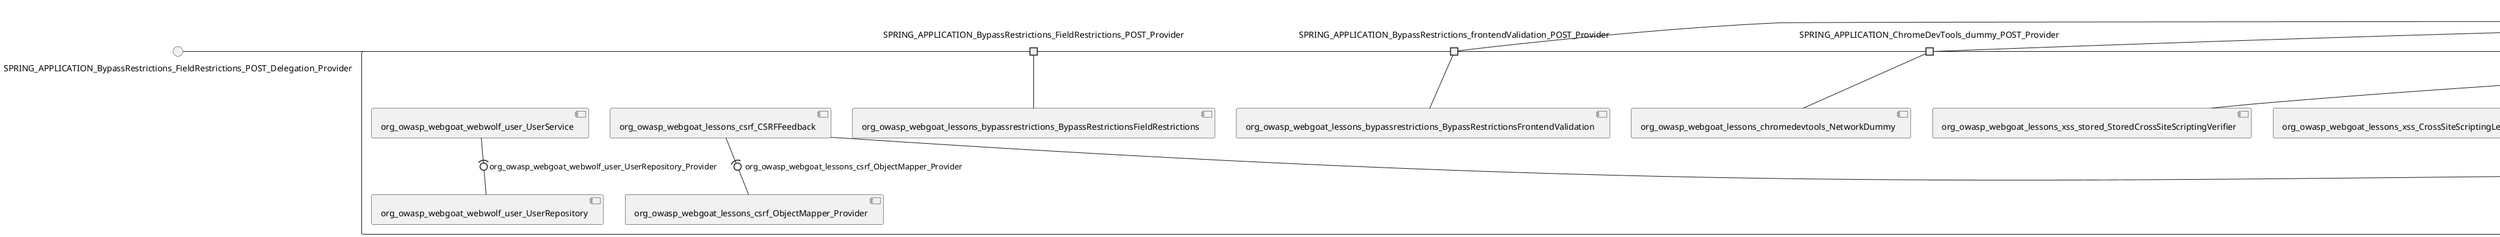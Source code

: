 @startuml
skinparam fixCircleLabelOverlapping true
skinparam componentStyle uml2
() SPRING_APPLICATION_BypassRestrictions_FieldRestrictions_POST_Delegation_Provider
() SPRING_APPLICATION_BypassRestrictions_frontendValidation_POST_Delegation_Provider
() SPRING_APPLICATION_ChromeDevTools_dummy_POST_Delegation_Provider
() SPRING_APPLICATION_CrossSiteScriptingStored_stored_xss_follow_up_POST_Delegation_Provider
() SPRING_APPLICATION_CrossSiteScripting_attack1_POST_Delegation_Provider
() SPRING_APPLICATION_CrossSiteScripting_attack3_POST_Delegation_Provider
() SPRING_APPLICATION_CrossSiteScripting_attack4_POST_Delegation_Provider
() SPRING_APPLICATION_CrossSiteScripting_attack5a_GET_Delegation_Provider
() SPRING_APPLICATION_CrossSiteScripting_attack6a_POST_Delegation_Provider
() SPRING_APPLICATION_CrossSiteScripting_dom_follow_up_POST_Delegation_Provider
() SPRING_APPLICATION_CrossSiteScripting_phone_home_xss_POST_Delegation_Provider
() SPRING_APPLICATION_CrossSiteScripting_quiz_Delegation_Provider
() SPRING_APPLICATION_Delegation_Provider
() SPRING_APPLICATION_GET_Delegation_Provider
() SPRING_APPLICATION_HtmlTampering_task_POST_Delegation_Provider
() SPRING_APPLICATION_HttpBasics_attack1_POST_Delegation_Provider
() SPRING_APPLICATION_HttpBasics_attack2_POST_Delegation_Provider
() SPRING_APPLICATION_IDOR_diff_attributes_POST_Delegation_Provider
() SPRING_APPLICATION_IDOR_login_POST_Delegation_Provider
() SPRING_APPLICATION_IDOR_profile_alt_path_POST_Delegation_Provider
() SPRING_APPLICATION_InsecureDeserialization_task_POST_Delegation_Provider
() SPRING_APPLICATION_InsecureLogin_Delegation_Provider
() SPRING_APPLICATION_JWT_decode_POST_Delegation_Provider
() SPRING_APPLICATION_JWT_jku_Delegation_Provider
() SPRING_APPLICATION_JWT_kid_Delegation_Provider
() SPRING_APPLICATION_JWT_quiz_Delegation_Provider
() SPRING_APPLICATION_JWT_refresh_Delegation_Provider
() SPRING_APPLICATION_JWT_votings_Delegation_Provider
() SPRING_APPLICATION_LogSpoofing_log_bleeding_POST_Delegation_Provider
() SPRING_APPLICATION_LogSpoofing_log_spoofing_POST_Delegation_Provider
() SPRING_APPLICATION_POST_Delegation_Provider
() SPRING_APPLICATION_PUT_Delegation_Provider
() SPRING_APPLICATION_PasswordReset_ForgotPassword_create_password_reset_link_POST_Delegation_Provider
() SPRING_APPLICATION_PasswordReset_SecurityQuestions_POST_Delegation_Provider
() SPRING_APPLICATION_PasswordReset_reset_Delegation_Provider
() SPRING_APPLICATION_PathTraversal_profile_picture_GET_Delegation_Provider
() SPRING_APPLICATION_PathTraversal_profile_picture_fix_GET_Delegation_Provider
() SPRING_APPLICATION_PathTraversal_profile_upload_POST_Delegation_Provider
() SPRING_APPLICATION_PathTraversal_profile_upload_fix_POST_Delegation_Provider
() SPRING_APPLICATION_PathTraversal_profile_upload_remove_user_input_POST_Delegation_Provider
() SPRING_APPLICATION_PathTraversal_random_POST_Delegation_Provider
() SPRING_APPLICATION_PathTraversal_random_picture_GET_Delegation_Provider
() SPRING_APPLICATION_PathTraversal_zip_slip_Delegation_Provider
() SPRING_APPLICATION_SSRF_task1_POST_Delegation_Provider
() SPRING_APPLICATION_SSRF_task2_POST_Delegation_Provider
() SPRING_APPLICATION_SecurePasswords_assignment_POST_Delegation_Provider
() SPRING_APPLICATION_SqlInjectionAdvanced_attack6a_POST_Delegation_Provider
() SPRING_APPLICATION_SqlInjectionAdvanced_attack6b_POST_Delegation_Provider
() SPRING_APPLICATION_SqlInjectionAdvanced_challenge_Login_POST_Delegation_Provider
() SPRING_APPLICATION_SqlInjectionAdvanced_challenge_PUT_Delegation_Provider
() SPRING_APPLICATION_SqlInjectionAdvanced_quiz_Delegation_Provider
() SPRING_APPLICATION_SqlInjectionMitigations_attack10a_POST_Delegation_Provider
() SPRING_APPLICATION_SqlInjectionMitigations_attack10b_POST_Delegation_Provider
() SPRING_APPLICATION_SqlInjectionMitigations_attack12a_POST_Delegation_Provider
() SPRING_APPLICATION_SqlInjectionMitigations_servers_GET_Delegation_Provider
() SPRING_APPLICATION_SqlInjection_assignment5a_POST_Delegation_Provider
() SPRING_APPLICATION_SqlInjection_assignment5b_POST_Delegation_Provider
() SPRING_APPLICATION_SqlInjection_attack10_POST_Delegation_Provider
() SPRING_APPLICATION_SqlInjection_attack2_POST_Delegation_Provider
() SPRING_APPLICATION_SqlInjection_attack3_POST_Delegation_Provider
() SPRING_APPLICATION_SqlInjection_attack4_POST_Delegation_Provider
() SPRING_APPLICATION_SqlInjection_attack5_POST_Delegation_Provider
() SPRING_APPLICATION_SqlInjection_attack8_POST_Delegation_Provider
() SPRING_APPLICATION_SqlInjection_attack9_POST_Delegation_Provider
() SPRING_APPLICATION_SqlOnlyInputValidationOnKeywords_attack_POST_Delegation_Provider
() SPRING_APPLICATION_SqlOnlyInputValidation_attack_POST_Delegation_Provider
() SPRING_APPLICATION_VulnerableComponents_attack1_POST_Delegation_Provider
() SPRING_APPLICATION_WebWolf_GET_Delegation_Provider
() SPRING_APPLICATION_WebWolf_landing_POST_Delegation_Provider
() SPRING_APPLICATION_WebWolf_mail_POST_Delegation_Provider
() SPRING_APPLICATION_challenge_1_POST_Delegation_Provider
() SPRING_APPLICATION_challenge_5_POST_Delegation_Provider
() SPRING_APPLICATION_challenge_7_POST_Delegation_Provider
() SPRING_APPLICATION_challenge_8_Delegation_Provider
() SPRING_APPLICATION_challenge_logo_Delegation_Provider
() SPRING_APPLICATION_cia_quiz_Delegation_Provider
() SPRING_APPLICATION_clientSideFiltering_attack1_POST_Delegation_Provider
() SPRING_APPLICATION_clientSideFiltering_challenge_store_coupons_GET_Delegation_Provider
() SPRING_APPLICATION_clientSideFiltering_getItForFree_POST_Delegation_Provider
() SPRING_APPLICATION_clientSideFiltering_salaries_GET_Delegation_Provider
() SPRING_APPLICATION_crypto_encoding_xor_POST_Delegation_Provider
() SPRING_APPLICATION_crypto_secure_defaults_POST_Delegation_Provider
() SPRING_APPLICATION_jwt_GET_Delegation_Provider
() SPRING_APPLICATION_landing_Delegation_Provider
() SPRING_APPLICATION_lesson_template_Delegation_Provider
() SPRING_APPLICATION_login_oauth_mvc_GET_Delegation_Provider
() SPRING_APPLICATION_mail_Delegation_Provider
() SPRING_APPLICATION_register_mvc_POST_Delegation_Provider
() SPRING_APPLICATION_registration_GET_Delegation_Provider
() SPRING_APPLICATION_requests_GET_Delegation_Provider
() SPRING_APPLICATION_scoreboard_data_GET_Delegation_Provider
() SPRING_APPLICATION_server_directory_GET_Delegation_Provider
() SPRING_APPLICATION_service_lessonoverview_mvc_Delegation_Provider
() SPRING_APPLICATION_xxe_comments_GET_Delegation_Provider
() UserDetailsService_Delegation_Provider
() java_io_Serializable_Delegation_Provider
() org_owasp_webgoat_lessons_hijacksession_cas_AuthenticationProvider_Delegation_Provider
rectangle System {
[org_owasp_webgoat_container_HammerHead] [[webgoat-webgoat.repository#__Tup6slLEe6ceKcq5nnsPg]]
[org_owasp_webgoat_container_WebWolfRedirect] [[webgoat-webgoat.repository#__Tup6slLEe6ceKcq5nnsPg]]
[org_owasp_webgoat_container_controller_StartLesson] [[webgoat-webgoat.repository#__Tup6slLEe6ceKcq5nnsPg]]
[org_owasp_webgoat_container_controller_Welcome] [[webgoat-webgoat.repository#__Tup6slLEe6ceKcq5nnsPg]]
[org_owasp_webgoat_container_i18n_PluginMessages] [[webgoat-webgoat.repository#__Tup6slLEe6ceKcq5nnsPg]]
[org_owasp_webgoat_container_service_EnvironmentService] [[webgoat-webgoat.repository#__Tup6slLEe6ceKcq5nnsPg]]
[org_owasp_webgoat_container_service_HintService] [[webgoat-webgoat.repository#__Tup6slLEe6ceKcq5nnsPg]]
[org_owasp_webgoat_container_service_LabelDebugService] [[webgoat-webgoat.repository#__Tup6slLEe6ceKcq5nnsPg]]
[org_owasp_webgoat_container_service_LabelService] [[webgoat-webgoat.repository#__Tup6slLEe6ceKcq5nnsPg]]
[org_owasp_webgoat_container_service_LessonInfoService] [[webgoat-webgoat.repository#__Tup6slLEe6ceKcq5nnsPg]]
[org_owasp_webgoat_container_service_LessonMenuService] [[webgoat-webgoat.repository#__Tup6slLEe6ceKcq5nnsPg]]
[org_owasp_webgoat_container_service_LessonProgressService] [[webgoat-webgoat.repository#__Tup6slLEe6ceKcq5nnsPg]]
[org_owasp_webgoat_container_service_LessonTitleService] [[webgoat-webgoat.repository#__Tup6slLEe6ceKcq5nnsPg]]
[org_owasp_webgoat_container_service_ReportCardService] [[webgoat-webgoat.repository#__Tup6slLEe6ceKcq5nnsPg]]
[org_owasp_webgoat_container_service_RestartLessonService] [[webgoat-webgoat.repository#__Tup6slLEe6ceKcq5nnsPg]]
[org_owasp_webgoat_container_service_SessionService] [[webgoat-webgoat.repository#__Tup6slLEe6ceKcq5nnsPg]]
[org_owasp_webgoat_container_session_UserSessionData] [[webgoat-webgoat.repository#__Tup6slLEe6ceKcq5nnsPg]]
[org_owasp_webgoat_container_session_WebSession] [[webgoat-webgoat.repository#__Tup6slLEe6ceKcq5nnsPg]]
[org_owasp_webgoat_container_users_RegistrationController] [[webgoat-webgoat.repository#__Tup6slLEe6ceKcq5nnsPg]]
[org_owasp_webgoat_container_users_Scoreboard] [[webgoat-webgoat.repository#__Tup6slLEe6ceKcq5nnsPg]]
[org_owasp_webgoat_container_users_UserRepository] [[webgoat-webgoat.repository#__Tup6slLEe6ceKcq5nnsPg]]
[org_owasp_webgoat_container_users_UserService] [[webgoat-webgoat.repository#__Tup6slLEe6ceKcq5nnsPg]]
[org_owasp_webgoat_container_users_UserTrackerRepository] [[webgoat-webgoat.repository#__Tup6slLEe6ceKcq5nnsPg]]
[org_owasp_webgoat_lessons_authbypass_VerifyAccount] [[webgoat-webgoat.repository#__Tup6slLEe6ceKcq5nnsPg]]
[org_owasp_webgoat_lessons_bypassrestrictions_BypassRestrictionsFieldRestrictions] [[webgoat-webgoat.repository#__Tup6slLEe6ceKcq5nnsPg]]
[org_owasp_webgoat_lessons_bypassrestrictions_BypassRestrictionsFrontendValidation] [[webgoat-webgoat.repository#__Tup6slLEe6ceKcq5nnsPg]]
[org_owasp_webgoat_lessons_challenges_FlagController] [[webgoat-webgoat.repository#__Tup6slLEe6ceKcq5nnsPg]]
[org_owasp_webgoat_lessons_challenges_challenge1_Assignment1] [[webgoat-webgoat.repository#__Tup6slLEe6ceKcq5nnsPg]]
[org_owasp_webgoat_lessons_challenges_challenge1_ImageServlet] [[webgoat-webgoat.repository#__Tup6slLEe6ceKcq5nnsPg]]
[org_owasp_webgoat_lessons_challenges_challenge5_Assignment5] [[webgoat-webgoat.repository#__Tup6slLEe6ceKcq5nnsPg]]
[org_owasp_webgoat_lessons_challenges_challenge7_Assignment7] [[webgoat-webgoat.repository#__Tup6slLEe6ceKcq5nnsPg]]
[org_owasp_webgoat_lessons_challenges_challenge8_Assignment8] [[webgoat-webgoat.repository#__Tup6slLEe6ceKcq5nnsPg]]
[org_owasp_webgoat_lessons_chromedevtools_NetworkDummy] [[webgoat-webgoat.repository#__Tup6slLEe6ceKcq5nnsPg]]
[org_owasp_webgoat_lessons_chromedevtools_NetworkLesson] [[webgoat-webgoat.repository#__Tup6slLEe6ceKcq5nnsPg]]
[org_owasp_webgoat_lessons_cia_CIAQuiz] [[webgoat-webgoat.repository#__Tup6slLEe6ceKcq5nnsPg]]
[org_owasp_webgoat_lessons_clientsidefiltering_ClientSideFilteringAssignment] [[webgoat-webgoat.repository#__Tup6slLEe6ceKcq5nnsPg]]
[org_owasp_webgoat_lessons_clientsidefiltering_ClientSideFilteringFreeAssignment] [[webgoat-webgoat.repository#__Tup6slLEe6ceKcq5nnsPg]]
[org_owasp_webgoat_lessons_clientsidefiltering_Salaries] [[webgoat-webgoat.repository#__Tup6slLEe6ceKcq5nnsPg]]
[org_owasp_webgoat_lessons_clientsidefiltering_ShopEndpoint] [[webgoat-webgoat.repository#__Tup6slLEe6ceKcq5nnsPg]]
[org_owasp_webgoat_lessons_cryptography_EncodingAssignment] [[webgoat-webgoat.repository#__Tup6slLEe6ceKcq5nnsPg]]
[org_owasp_webgoat_lessons_cryptography_HashingAssignment] [[webgoat-webgoat.repository#__Tup6slLEe6ceKcq5nnsPg]]
[org_owasp_webgoat_lessons_cryptography_SecureDefaultsAssignment] [[webgoat-webgoat.repository#__Tup6slLEe6ceKcq5nnsPg]]
[org_owasp_webgoat_lessons_cryptography_SigningAssignment] [[webgoat-webgoat.repository#__Tup6slLEe6ceKcq5nnsPg]]
[org_owasp_webgoat_lessons_cryptography_XOREncodingAssignment] [[webgoat-webgoat.repository#__Tup6slLEe6ceKcq5nnsPg]]
[org_owasp_webgoat_lessons_csrf_CSRFConfirmFlag1] [[webgoat-webgoat.repository#__Tup6slLEe6ceKcq5nnsPg]]
[org_owasp_webgoat_lessons_csrf_CSRFFeedback] [[webgoat-webgoat.repository#__Tup6slLEe6ceKcq5nnsPg]]
[org_owasp_webgoat_lessons_csrf_CSRFGetFlag] [[webgoat-webgoat.repository#__Tup6slLEe6ceKcq5nnsPg]]
[org_owasp_webgoat_lessons_csrf_CSRFLogin] [[webgoat-webgoat.repository#__Tup6slLEe6ceKcq5nnsPg]]
[org_owasp_webgoat_lessons_csrf_ForgedReviews] [[webgoat-webgoat.repository#__Tup6slLEe6ceKcq5nnsPg]]
[org_owasp_webgoat_lessons_csrf_ObjectMapper_Provider] [[webgoat-webgoat.repository#__Tup6slLEe6ceKcq5nnsPg]]
[org_owasp_webgoat_lessons_deserialization_InsecureDeserializationTask] [[webgoat-webgoat.repository#__Tup6slLEe6ceKcq5nnsPg]]
[org_owasp_webgoat_lessons_hijacksession_HijackSessionAssignment] [[webgoat-webgoat.repository#__Tup6slLEe6ceKcq5nnsPg]]
[org_owasp_webgoat_lessons_hijacksession_cas_HijackSessionAuthenticationProvider] [[webgoat-webgoat.repository#__Tup6slLEe6ceKcq5nnsPg]]
[org_owasp_webgoat_lessons_htmltampering_HtmlTamperingTask] [[webgoat-webgoat.repository#__Tup6slLEe6ceKcq5nnsPg]]
[org_owasp_webgoat_lessons_httpbasics_HttpBasicsLesson] [[webgoat-webgoat.repository#__Tup6slLEe6ceKcq5nnsPg]]
[org_owasp_webgoat_lessons_httpbasics_HttpBasicsQuiz] [[webgoat-webgoat.repository#__Tup6slLEe6ceKcq5nnsPg]]
[org_owasp_webgoat_lessons_httpproxies_HttpBasicsInterceptRequest] [[webgoat-webgoat.repository#__Tup6slLEe6ceKcq5nnsPg]]
[org_owasp_webgoat_lessons_idor_IDORDiffAttributes] [[webgoat-webgoat.repository#__Tup6slLEe6ceKcq5nnsPg]]
[org_owasp_webgoat_lessons_idor_IDOREditOtherProfile] [[webgoat-webgoat.repository#__Tup6slLEe6ceKcq5nnsPg]]
[org_owasp_webgoat_lessons_idor_IDORLogin] [[webgoat-webgoat.repository#__Tup6slLEe6ceKcq5nnsPg]]
[org_owasp_webgoat_lessons_idor_IDORViewOtherProfile] [[webgoat-webgoat.repository#__Tup6slLEe6ceKcq5nnsPg]]
[org_owasp_webgoat_lessons_idor_IDORViewOwnProfile] [[webgoat-webgoat.repository#__Tup6slLEe6ceKcq5nnsPg]]
[org_owasp_webgoat_lessons_idor_IDORViewOwnProfileAltUrl] [[webgoat-webgoat.repository#__Tup6slLEe6ceKcq5nnsPg]]
[org_owasp_webgoat_lessons_insecurelogin_InsecureLoginTask] [[webgoat-webgoat.repository#__Tup6slLEe6ceKcq5nnsPg]]
[org_owasp_webgoat_lessons_jwt_JWTDecodeEndpoint] [[webgoat-webgoat.repository#__Tup6slLEe6ceKcq5nnsPg]]
[org_owasp_webgoat_lessons_jwt_JWTQuiz] [[webgoat-webgoat.repository#__Tup6slLEe6ceKcq5nnsPg]]
[org_owasp_webgoat_lessons_jwt_JWTRefreshEndpoint] [[webgoat-webgoat.repository#__Tup6slLEe6ceKcq5nnsPg]]
[org_owasp_webgoat_lessons_jwt_JWTSecretKeyEndpoint] [[webgoat-webgoat.repository#__Tup6slLEe6ceKcq5nnsPg]]
[org_owasp_webgoat_lessons_jwt_JWTVotesEndpoint] [[webgoat-webgoat.repository#__Tup6slLEe6ceKcq5nnsPg]]
[org_owasp_webgoat_lessons_jwt_claimmisuse_JWTHeaderJKUEndpoint] [[webgoat-webgoat.repository#__Tup6slLEe6ceKcq5nnsPg]]
[org_owasp_webgoat_lessons_jwt_claimmisuse_JWTHeaderKIDEndpoint] [[webgoat-webgoat.repository#__Tup6slLEe6ceKcq5nnsPg]]
[org_owasp_webgoat_lessons_lessontemplate_SampleAttack] [[webgoat-webgoat.repository#__Tup6slLEe6ceKcq5nnsPg]]
[org_owasp_webgoat_lessons_logging_LogBleedingTask] [[webgoat-webgoat.repository#__Tup6slLEe6ceKcq5nnsPg]]
[org_owasp_webgoat_lessons_logging_LogSpoofingTask] [[webgoat-webgoat.repository#__Tup6slLEe6ceKcq5nnsPg]]
[org_owasp_webgoat_lessons_missingac_MissingFunctionACHiddenMenus] [[webgoat-webgoat.repository#__Tup6slLEe6ceKcq5nnsPg]]
[org_owasp_webgoat_lessons_missingac_MissingFunctionACUsers] [[webgoat-webgoat.repository#__Tup6slLEe6ceKcq5nnsPg]]
[org_owasp_webgoat_lessons_missingac_MissingFunctionACYourHash] [[webgoat-webgoat.repository#__Tup6slLEe6ceKcq5nnsPg]]
[org_owasp_webgoat_lessons_missingac_MissingFunctionACYourHashAdmin] [[webgoat-webgoat.repository#__Tup6slLEe6ceKcq5nnsPg]]
[org_owasp_webgoat_lessons_passwordreset_QuestionsAssignment] [[webgoat-webgoat.repository#__Tup6slLEe6ceKcq5nnsPg]]
[org_owasp_webgoat_lessons_passwordreset_ResetLinkAssignment] [[webgoat-webgoat.repository#__Tup6slLEe6ceKcq5nnsPg]]
[org_owasp_webgoat_lessons_passwordreset_ResetLinkAssignmentForgotPassword] [[webgoat-webgoat.repository#__Tup6slLEe6ceKcq5nnsPg]]
[org_owasp_webgoat_lessons_passwordreset_SecurityQuestionAssignment] [[webgoat-webgoat.repository#__Tup6slLEe6ceKcq5nnsPg]]
[org_owasp_webgoat_lessons_passwordreset_SimpleMailAssignment] [[webgoat-webgoat.repository#__Tup6slLEe6ceKcq5nnsPg]]
[org_owasp_webgoat_lessons_passwordreset_TriedQuestions] [[webgoat-webgoat.repository#__Tup6slLEe6ceKcq5nnsPg]]
[org_owasp_webgoat_lessons_pathtraversal_ProfileUpload] [[webgoat-webgoat.repository#__Tup6slLEe6ceKcq5nnsPg]]
[org_owasp_webgoat_lessons_pathtraversal_ProfileUploadFix] [[webgoat-webgoat.repository#__Tup6slLEe6ceKcq5nnsPg]]
[org_owasp_webgoat_lessons_pathtraversal_ProfileUploadRemoveUserInput] [[webgoat-webgoat.repository#__Tup6slLEe6ceKcq5nnsPg]]
[org_owasp_webgoat_lessons_pathtraversal_ProfileUploadRetrieval] [[webgoat-webgoat.repository#__Tup6slLEe6ceKcq5nnsPg]]
[org_owasp_webgoat_lessons_pathtraversal_ProfileZipSlip] [[webgoat-webgoat.repository#__Tup6slLEe6ceKcq5nnsPg]]
[org_owasp_webgoat_lessons_securepasswords_SecurePasswordsAssignment] [[webgoat-webgoat.repository#__Tup6slLEe6ceKcq5nnsPg]]
[org_owasp_webgoat_lessons_spoofcookie_SpoofCookieAssignment] [[webgoat-webgoat.repository#__Tup6slLEe6ceKcq5nnsPg]]
[org_owasp_webgoat_lessons_sqlinjection_advanced_SqlInjectionChallenge] [[webgoat-webgoat.repository#__Tup6slLEe6ceKcq5nnsPg]]
[org_owasp_webgoat_lessons_sqlinjection_advanced_SqlInjectionChallengeLogin] [[webgoat-webgoat.repository#__Tup6slLEe6ceKcq5nnsPg]]
[org_owasp_webgoat_lessons_sqlinjection_advanced_SqlInjectionLesson6a] [[webgoat-webgoat.repository#__Tup6slLEe6ceKcq5nnsPg]]
[org_owasp_webgoat_lessons_sqlinjection_advanced_SqlInjectionLesson6b] [[webgoat-webgoat.repository#__Tup6slLEe6ceKcq5nnsPg]]
[org_owasp_webgoat_lessons_sqlinjection_advanced_SqlInjectionQuiz] [[webgoat-webgoat.repository#__Tup6slLEe6ceKcq5nnsPg]]
[org_owasp_webgoat_lessons_sqlinjection_introduction_SqlInjectionLesson10] [[webgoat-webgoat.repository#__Tup6slLEe6ceKcq5nnsPg]]
[org_owasp_webgoat_lessons_sqlinjection_introduction_SqlInjectionLesson2] [[webgoat-webgoat.repository#__Tup6slLEe6ceKcq5nnsPg]]
[org_owasp_webgoat_lessons_sqlinjection_introduction_SqlInjectionLesson3] [[webgoat-webgoat.repository#__Tup6slLEe6ceKcq5nnsPg]]
[org_owasp_webgoat_lessons_sqlinjection_introduction_SqlInjectionLesson4] [[webgoat-webgoat.repository#__Tup6slLEe6ceKcq5nnsPg]]
[org_owasp_webgoat_lessons_sqlinjection_introduction_SqlInjectionLesson5] [[webgoat-webgoat.repository#__Tup6slLEe6ceKcq5nnsPg]]
[org_owasp_webgoat_lessons_sqlinjection_introduction_SqlInjectionLesson5a] [[webgoat-webgoat.repository#__Tup6slLEe6ceKcq5nnsPg]]
[org_owasp_webgoat_lessons_sqlinjection_introduction_SqlInjectionLesson5b] [[webgoat-webgoat.repository#__Tup6slLEe6ceKcq5nnsPg]]
[org_owasp_webgoat_lessons_sqlinjection_introduction_SqlInjectionLesson8] [[webgoat-webgoat.repository#__Tup6slLEe6ceKcq5nnsPg]]
[org_owasp_webgoat_lessons_sqlinjection_introduction_SqlInjectionLesson9] [[webgoat-webgoat.repository#__Tup6slLEe6ceKcq5nnsPg]]
[org_owasp_webgoat_lessons_sqlinjection_mitigation_Servers] [[webgoat-webgoat.repository#__Tup6slLEe6ceKcq5nnsPg]]
[org_owasp_webgoat_lessons_sqlinjection_mitigation_SqlInjectionLesson10a] [[webgoat-webgoat.repository#__Tup6slLEe6ceKcq5nnsPg]]
[org_owasp_webgoat_lessons_sqlinjection_mitigation_SqlInjectionLesson10b] [[webgoat-webgoat.repository#__Tup6slLEe6ceKcq5nnsPg]]
[org_owasp_webgoat_lessons_sqlinjection_mitigation_SqlInjectionLesson13] [[webgoat-webgoat.repository#__Tup6slLEe6ceKcq5nnsPg]]
[org_owasp_webgoat_lessons_sqlinjection_mitigation_SqlOnlyInputValidation] [[webgoat-webgoat.repository#__Tup6slLEe6ceKcq5nnsPg]]
[org_owasp_webgoat_lessons_sqlinjection_mitigation_SqlOnlyInputValidationOnKeywords] [[webgoat-webgoat.repository#__Tup6slLEe6ceKcq5nnsPg]]
[org_owasp_webgoat_lessons_ssrf_SSRFTask1] [[webgoat-webgoat.repository#__Tup6slLEe6ceKcq5nnsPg]]
[org_owasp_webgoat_lessons_ssrf_SSRFTask2] [[webgoat-webgoat.repository#__Tup6slLEe6ceKcq5nnsPg]]
[org_owasp_webgoat_lessons_vulnerablecomponents_VulnerableComponentsLesson] [[webgoat-webgoat.repository#__Tup6slLEe6ceKcq5nnsPg]]
[org_owasp_webgoat_lessons_webwolfintroduction_LandingAssignment] [[webgoat-webgoat.repository#__Tup6slLEe6ceKcq5nnsPg]]
[org_owasp_webgoat_lessons_webwolfintroduction_MailAssignment] [[webgoat-webgoat.repository#__Tup6slLEe6ceKcq5nnsPg]]
[org_owasp_webgoat_lessons_xss_CrossSiteScriptingLesson1] [[webgoat-webgoat.repository#__Tup6slLEe6ceKcq5nnsPg]]
[org_owasp_webgoat_lessons_xss_CrossSiteScriptingLesson3] [[webgoat-webgoat.repository#__Tup6slLEe6ceKcq5nnsPg]]
[org_owasp_webgoat_lessons_xss_CrossSiteScriptingLesson4] [[webgoat-webgoat.repository#__Tup6slLEe6ceKcq5nnsPg]]
[org_owasp_webgoat_lessons_xss_CrossSiteScriptingLesson5a] [[webgoat-webgoat.repository#__Tup6slLEe6ceKcq5nnsPg]]
[org_owasp_webgoat_lessons_xss_CrossSiteScriptingLesson6a] [[webgoat-webgoat.repository#__Tup6slLEe6ceKcq5nnsPg]]
[org_owasp_webgoat_lessons_xss_CrossSiteScriptingQuiz] [[webgoat-webgoat.repository#__Tup6slLEe6ceKcq5nnsPg]]
[org_owasp_webgoat_lessons_xss_DOMCrossSiteScripting] [[webgoat-webgoat.repository#__Tup6slLEe6ceKcq5nnsPg]]
[org_owasp_webgoat_lessons_xss_DOMCrossSiteScriptingVerifier] [[webgoat-webgoat.repository#__Tup6slLEe6ceKcq5nnsPg]]
[org_owasp_webgoat_lessons_xss_stored_StoredCrossSiteScriptingVerifier] [[webgoat-webgoat.repository#__Tup6slLEe6ceKcq5nnsPg]]
[org_owasp_webgoat_lessons_xss_stored_StoredXssComments] [[webgoat-webgoat.repository#__Tup6slLEe6ceKcq5nnsPg]]
[org_owasp_webgoat_lessons_xxe_BlindSendFileAssignment] [[webgoat-webgoat.repository#__Tup6slLEe6ceKcq5nnsPg]]
[org_owasp_webgoat_lessons_xxe_CommentsCache] [[webgoat-webgoat.repository#__Tup6slLEe6ceKcq5nnsPg]]
[org_owasp_webgoat_lessons_xxe_CommentsEndpoint] [[webgoat-webgoat.repository#__Tup6slLEe6ceKcq5nnsPg]]
[org_owasp_webgoat_lessons_xxe_ContentTypeAssignment] [[webgoat-webgoat.repository#__Tup6slLEe6ceKcq5nnsPg]]
[org_owasp_webgoat_lessons_xxe_SimpleXXE] [[webgoat-webgoat.repository#__Tup6slLEe6ceKcq5nnsPg]]
[org_owasp_webgoat_webwolf_FileServer] [[webgoat-webgoat.repository#__Tup6slLEe6ceKcq5nnsPg]]
[org_owasp_webgoat_webwolf_jwt_JWTController] [[webgoat-webgoat.repository#__Tup6slLEe6ceKcq5nnsPg]]
[org_owasp_webgoat_webwolf_mailbox_MailboxController] [[webgoat-webgoat.repository#__Tup6slLEe6ceKcq5nnsPg]]
[org_owasp_webgoat_webwolf_mailbox_MailboxRepository] [[webgoat-webgoat.repository#__Tup6slLEe6ceKcq5nnsPg]]
[org_owasp_webgoat_webwolf_requests_LandingPage] [[webgoat-webgoat.repository#__Tup6slLEe6ceKcq5nnsPg]]
[org_owasp_webgoat_webwolf_requests_Requests] [[webgoat-webgoat.repository#__Tup6slLEe6ceKcq5nnsPg]]
[org_owasp_webgoat_webwolf_user_UserRepository] [[webgoat-webgoat.repository#__Tup6slLEe6ceKcq5nnsPg]]
[org_owasp_webgoat_webwolf_user_UserService] [[webgoat-webgoat.repository#__Tup6slLEe6ceKcq5nnsPg]]
port SPRING_APPLICATION_BypassRestrictions_FieldRestrictions_POST_Provider
SPRING_APPLICATION_BypassRestrictions_FieldRestrictions_POST_Delegation_Provider - SPRING_APPLICATION_BypassRestrictions_FieldRestrictions_POST_Provider
SPRING_APPLICATION_BypassRestrictions_FieldRestrictions_POST_Provider - [org_owasp_webgoat_lessons_bypassrestrictions_BypassRestrictionsFieldRestrictions]
port SPRING_APPLICATION_BypassRestrictions_frontendValidation_POST_Provider
SPRING_APPLICATION_BypassRestrictions_frontendValidation_POST_Delegation_Provider - SPRING_APPLICATION_BypassRestrictions_frontendValidation_POST_Provider
SPRING_APPLICATION_BypassRestrictions_frontendValidation_POST_Provider - [org_owasp_webgoat_lessons_bypassrestrictions_BypassRestrictionsFrontendValidation]
port SPRING_APPLICATION_ChromeDevTools_dummy_POST_Provider
SPRING_APPLICATION_ChromeDevTools_dummy_POST_Delegation_Provider - SPRING_APPLICATION_ChromeDevTools_dummy_POST_Provider
SPRING_APPLICATION_ChromeDevTools_dummy_POST_Provider - [org_owasp_webgoat_lessons_chromedevtools_NetworkDummy]
port SPRING_APPLICATION_CrossSiteScriptingStored_stored_xss_follow_up_POST_Provider
SPRING_APPLICATION_CrossSiteScriptingStored_stored_xss_follow_up_POST_Delegation_Provider - SPRING_APPLICATION_CrossSiteScriptingStored_stored_xss_follow_up_POST_Provider
SPRING_APPLICATION_CrossSiteScriptingStored_stored_xss_follow_up_POST_Provider - [org_owasp_webgoat_lessons_xss_stored_StoredCrossSiteScriptingVerifier]
port SPRING_APPLICATION_CrossSiteScripting_attack1_POST_Provider
SPRING_APPLICATION_CrossSiteScripting_attack1_POST_Delegation_Provider - SPRING_APPLICATION_CrossSiteScripting_attack1_POST_Provider
SPRING_APPLICATION_CrossSiteScripting_attack1_POST_Provider - [org_owasp_webgoat_lessons_xss_CrossSiteScriptingLesson1]
port SPRING_APPLICATION_CrossSiteScripting_attack3_POST_Provider
SPRING_APPLICATION_CrossSiteScripting_attack3_POST_Delegation_Provider - SPRING_APPLICATION_CrossSiteScripting_attack3_POST_Provider
SPRING_APPLICATION_CrossSiteScripting_attack3_POST_Provider - [org_owasp_webgoat_lessons_xss_CrossSiteScriptingLesson3]
port SPRING_APPLICATION_CrossSiteScripting_attack4_POST_Provider
SPRING_APPLICATION_CrossSiteScripting_attack4_POST_Delegation_Provider - SPRING_APPLICATION_CrossSiteScripting_attack4_POST_Provider
SPRING_APPLICATION_CrossSiteScripting_attack4_POST_Provider - [org_owasp_webgoat_lessons_xss_CrossSiteScriptingLesson4]
port SPRING_APPLICATION_CrossSiteScripting_attack5a_GET_Provider
SPRING_APPLICATION_CrossSiteScripting_attack5a_GET_Delegation_Provider - SPRING_APPLICATION_CrossSiteScripting_attack5a_GET_Provider
SPRING_APPLICATION_CrossSiteScripting_attack5a_GET_Provider - [org_owasp_webgoat_lessons_xss_CrossSiteScriptingLesson5a]
port SPRING_APPLICATION_CrossSiteScripting_attack6a_POST_Provider
SPRING_APPLICATION_CrossSiteScripting_attack6a_POST_Delegation_Provider - SPRING_APPLICATION_CrossSiteScripting_attack6a_POST_Provider
SPRING_APPLICATION_CrossSiteScripting_attack6a_POST_Provider - [org_owasp_webgoat_lessons_xss_CrossSiteScriptingLesson6a]
port SPRING_APPLICATION_CrossSiteScripting_dom_follow_up_POST_Provider
SPRING_APPLICATION_CrossSiteScripting_dom_follow_up_POST_Delegation_Provider - SPRING_APPLICATION_CrossSiteScripting_dom_follow_up_POST_Provider
SPRING_APPLICATION_CrossSiteScripting_dom_follow_up_POST_Provider - [org_owasp_webgoat_lessons_xss_DOMCrossSiteScriptingVerifier]
port SPRING_APPLICATION_CrossSiteScripting_phone_home_xss_POST_Provider
SPRING_APPLICATION_CrossSiteScripting_phone_home_xss_POST_Delegation_Provider - SPRING_APPLICATION_CrossSiteScripting_phone_home_xss_POST_Provider
SPRING_APPLICATION_CrossSiteScripting_phone_home_xss_POST_Provider - [org_owasp_webgoat_lessons_xss_DOMCrossSiteScripting]
port SPRING_APPLICATION_CrossSiteScripting_quiz_Provider
SPRING_APPLICATION_CrossSiteScripting_quiz_Delegation_Provider - SPRING_APPLICATION_CrossSiteScripting_quiz_Provider
SPRING_APPLICATION_CrossSiteScripting_quiz_Provider - [org_owasp_webgoat_lessons_xss_CrossSiteScriptingQuiz]
port SPRING_APPLICATION_Provider
SPRING_APPLICATION_Delegation_Provider - SPRING_APPLICATION_Provider
SPRING_APPLICATION_Provider - [org_owasp_webgoat_container_service_LessonTitleService]
port SPRING_APPLICATION_Provider
SPRING_APPLICATION_Delegation_Provider - SPRING_APPLICATION_Provider
SPRING_APPLICATION_Provider - [org_owasp_webgoat_container_service_RestartLessonService]
port SPRING_APPLICATION_Provider
SPRING_APPLICATION_Delegation_Provider - SPRING_APPLICATION_Provider
SPRING_APPLICATION_Provider - [org_owasp_webgoat_container_service_LessonTitleService]
port SPRING_APPLICATION_Provider
SPRING_APPLICATION_Delegation_Provider - SPRING_APPLICATION_Provider
SPRING_APPLICATION_Provider - [org_owasp_webgoat_lessons_httpproxies_HttpBasicsInterceptRequest]
port SPRING_APPLICATION_Provider
SPRING_APPLICATION_Delegation_Provider - SPRING_APPLICATION_Provider
SPRING_APPLICATION_Provider - [org_owasp_webgoat_lessons_cryptography_SigningAssignment]
port SPRING_APPLICATION_Provider
SPRING_APPLICATION_Delegation_Provider - SPRING_APPLICATION_Provider
SPRING_APPLICATION_Provider - [org_owasp_webgoat_lessons_cryptography_HashingAssignment]
port SPRING_APPLICATION_Provider
SPRING_APPLICATION_Delegation_Provider - SPRING_APPLICATION_Provider
SPRING_APPLICATION_Provider - [org_owasp_webgoat_container_service_RestartLessonService]
port SPRING_APPLICATION_Provider
SPRING_APPLICATION_Delegation_Provider - SPRING_APPLICATION_Provider
SPRING_APPLICATION_Provider - [org_owasp_webgoat_container_service_LabelDebugService]
port SPRING_APPLICATION_Provider
SPRING_APPLICATION_Delegation_Provider - SPRING_APPLICATION_Provider
SPRING_APPLICATION_Provider - [org_owasp_webgoat_container_controller_StartLesson]
port SPRING_APPLICATION_Provider
SPRING_APPLICATION_Delegation_Provider - SPRING_APPLICATION_Provider
SPRING_APPLICATION_Provider - [org_owasp_webgoat_container_service_LessonInfoService]
port SPRING_APPLICATION_Provider
SPRING_APPLICATION_Delegation_Provider - SPRING_APPLICATION_Provider
SPRING_APPLICATION_Provider - [org_owasp_webgoat_lessons_jwt_JWTSecretKeyEndpoint]
port SPRING_APPLICATION_Provider
SPRING_APPLICATION_Delegation_Provider - SPRING_APPLICATION_Provider
SPRING_APPLICATION_Provider - [org_owasp_webgoat_webwolf_FileServer]
port SPRING_APPLICATION_Provider
SPRING_APPLICATION_Delegation_Provider - SPRING_APPLICATION_Provider
SPRING_APPLICATION_Provider - [org_owasp_webgoat_container_service_SessionService]
port SPRING_APPLICATION_Provider
SPRING_APPLICATION_Delegation_Provider - SPRING_APPLICATION_Provider
SPRING_APPLICATION_Provider - [org_owasp_webgoat_container_service_SessionService]
port SPRING_APPLICATION_Provider
SPRING_APPLICATION_Delegation_Provider - SPRING_APPLICATION_Provider
SPRING_APPLICATION_Provider - [org_owasp_webgoat_lessons_cryptography_SigningAssignment]
port SPRING_APPLICATION_Provider
SPRING_APPLICATION_Delegation_Provider - SPRING_APPLICATION_Provider
SPRING_APPLICATION_Provider - [org_owasp_webgoat_webwolf_FileServer]
port SPRING_APPLICATION_Provider
SPRING_APPLICATION_Delegation_Provider - SPRING_APPLICATION_Provider
SPRING_APPLICATION_Provider - [org_owasp_webgoat_lessons_httpproxies_HttpBasicsInterceptRequest]
port SPRING_APPLICATION_Provider
SPRING_APPLICATION_Delegation_Provider - SPRING_APPLICATION_Provider
SPRING_APPLICATION_Provider - [org_owasp_webgoat_container_service_LabelDebugService]
port SPRING_APPLICATION_Provider
SPRING_APPLICATION_Delegation_Provider - SPRING_APPLICATION_Provider
SPRING_APPLICATION_Provider - [org_owasp_webgoat_container_HammerHead]
port SPRING_APPLICATION_Provider
SPRING_APPLICATION_Delegation_Provider - SPRING_APPLICATION_Provider
SPRING_APPLICATION_Provider - [org_owasp_webgoat_lessons_jwt_JWTSecretKeyEndpoint]
port SPRING_APPLICATION_Provider
SPRING_APPLICATION_Delegation_Provider - SPRING_APPLICATION_Provider
SPRING_APPLICATION_Provider - [org_owasp_webgoat_container_HammerHead]
port SPRING_APPLICATION_Provider
SPRING_APPLICATION_Delegation_Provider - SPRING_APPLICATION_Provider
SPRING_APPLICATION_Provider - [org_owasp_webgoat_lessons_cryptography_HashingAssignment]
port SPRING_APPLICATION_Provider
SPRING_APPLICATION_Delegation_Provider - SPRING_APPLICATION_Provider
SPRING_APPLICATION_Provider - [org_owasp_webgoat_container_controller_StartLesson]
port SPRING_APPLICATION_Provider
SPRING_APPLICATION_Delegation_Provider - SPRING_APPLICATION_Provider
SPRING_APPLICATION_Provider - [org_owasp_webgoat_container_service_RestartLessonService]
port SPRING_APPLICATION_GET_Provider
SPRING_APPLICATION_GET_Delegation_Provider - SPRING_APPLICATION_GET_Provider
SPRING_APPLICATION_GET_Provider - [org_owasp_webgoat_lessons_missingac_MissingFunctionACUsers]
port SPRING_APPLICATION_GET_Provider
SPRING_APPLICATION_GET_Delegation_Provider - SPRING_APPLICATION_GET_Provider
SPRING_APPLICATION_GET_Provider - [org_owasp_webgoat_lessons_xss_stored_StoredXssComments]
port SPRING_APPLICATION_GET_Provider
SPRING_APPLICATION_GET_Delegation_Provider - SPRING_APPLICATION_GET_Provider
SPRING_APPLICATION_GET_Provider - [org_owasp_webgoat_lessons_missingac_MissingFunctionACUsers]
port SPRING_APPLICATION_GET_Provider
SPRING_APPLICATION_GET_Delegation_Provider - SPRING_APPLICATION_GET_Provider
SPRING_APPLICATION_GET_Provider - [org_owasp_webgoat_container_service_ReportCardService]
port SPRING_APPLICATION_GET_Provider
SPRING_APPLICATION_GET_Delegation_Provider - SPRING_APPLICATION_GET_Provider
SPRING_APPLICATION_GET_Provider - [org_owasp_webgoat_lessons_xss_stored_StoredXssComments]
port SPRING_APPLICATION_GET_Provider
SPRING_APPLICATION_GET_Delegation_Provider - SPRING_APPLICATION_GET_Provider
SPRING_APPLICATION_GET_Provider - [org_owasp_webgoat_container_service_ReportCardService]
port SPRING_APPLICATION_GET_Provider
SPRING_APPLICATION_GET_Delegation_Provider - SPRING_APPLICATION_GET_Provider
SPRING_APPLICATION_GET_Provider - [org_owasp_webgoat_lessons_spoofcookie_SpoofCookieAssignment]
port SPRING_APPLICATION_GET_Provider
SPRING_APPLICATION_GET_Delegation_Provider - SPRING_APPLICATION_GET_Provider
SPRING_APPLICATION_GET_Provider - [org_owasp_webgoat_lessons_spoofcookie_SpoofCookieAssignment]
port SPRING_APPLICATION_GET_Provider
SPRING_APPLICATION_GET_Delegation_Provider - SPRING_APPLICATION_GET_Provider
SPRING_APPLICATION_GET_Provider - [org_owasp_webgoat_lessons_xss_stored_StoredXssComments]
port SPRING_APPLICATION_GET_Provider
SPRING_APPLICATION_GET_Delegation_Provider - SPRING_APPLICATION_GET_Provider
SPRING_APPLICATION_GET_Provider - [org_owasp_webgoat_container_service_LabelService]
port SPRING_APPLICATION_GET_Provider
SPRING_APPLICATION_GET_Delegation_Provider - SPRING_APPLICATION_GET_Provider
SPRING_APPLICATION_GET_Provider - [org_owasp_webgoat_lessons_cryptography_EncodingAssignment]
port SPRING_APPLICATION_GET_Provider
SPRING_APPLICATION_GET_Delegation_Provider - SPRING_APPLICATION_GET_Provider
SPRING_APPLICATION_GET_Provider - [org_owasp_webgoat_container_service_HintService]
port SPRING_APPLICATION_GET_Provider
SPRING_APPLICATION_GET_Delegation_Provider - SPRING_APPLICATION_GET_Provider
SPRING_APPLICATION_GET_Provider - [org_owasp_webgoat_lessons_cryptography_EncodingAssignment]
port SPRING_APPLICATION_GET_Provider
SPRING_APPLICATION_GET_Delegation_Provider - SPRING_APPLICATION_GET_Provider
SPRING_APPLICATION_GET_Provider - [org_owasp_webgoat_lessons_xss_stored_StoredXssComments]
port SPRING_APPLICATION_GET_Provider
SPRING_APPLICATION_GET_Delegation_Provider - SPRING_APPLICATION_GET_Provider
SPRING_APPLICATION_GET_Provider - [org_owasp_webgoat_container_controller_Welcome]
port SPRING_APPLICATION_GET_Provider
SPRING_APPLICATION_GET_Delegation_Provider - SPRING_APPLICATION_GET_Provider
SPRING_APPLICATION_GET_Provider - [org_owasp_webgoat_container_service_HintService]
port SPRING_APPLICATION_GET_Provider
SPRING_APPLICATION_GET_Delegation_Provider - SPRING_APPLICATION_GET_Provider
SPRING_APPLICATION_GET_Provider - [org_owasp_webgoat_container_service_LabelService]
port SPRING_APPLICATION_GET_Provider
SPRING_APPLICATION_GET_Delegation_Provider - SPRING_APPLICATION_GET_Provider
SPRING_APPLICATION_GET_Provider - [org_owasp_webgoat_lessons_xss_stored_StoredXssComments]
port SPRING_APPLICATION_HtmlTampering_task_POST_Provider
SPRING_APPLICATION_HtmlTampering_task_POST_Delegation_Provider - SPRING_APPLICATION_HtmlTampering_task_POST_Provider
SPRING_APPLICATION_HtmlTampering_task_POST_Provider - [org_owasp_webgoat_lessons_htmltampering_HtmlTamperingTask]
port SPRING_APPLICATION_HttpBasics_attack1_POST_Provider
SPRING_APPLICATION_HttpBasics_attack1_POST_Delegation_Provider - SPRING_APPLICATION_HttpBasics_attack1_POST_Provider
SPRING_APPLICATION_HttpBasics_attack1_POST_Provider - [org_owasp_webgoat_lessons_httpbasics_HttpBasicsLesson]
port SPRING_APPLICATION_HttpBasics_attack2_POST_Provider
SPRING_APPLICATION_HttpBasics_attack2_POST_Delegation_Provider - SPRING_APPLICATION_HttpBasics_attack2_POST_Provider
SPRING_APPLICATION_HttpBasics_attack2_POST_Provider - [org_owasp_webgoat_lessons_httpbasics_HttpBasicsQuiz]
port SPRING_APPLICATION_IDOR_diff_attributes_POST_Provider
SPRING_APPLICATION_IDOR_diff_attributes_POST_Delegation_Provider - SPRING_APPLICATION_IDOR_diff_attributes_POST_Provider
SPRING_APPLICATION_IDOR_diff_attributes_POST_Provider - [org_owasp_webgoat_lessons_idor_IDORDiffAttributes]
port SPRING_APPLICATION_IDOR_login_POST_Provider
SPRING_APPLICATION_IDOR_login_POST_Delegation_Provider - SPRING_APPLICATION_IDOR_login_POST_Provider
SPRING_APPLICATION_IDOR_login_POST_Provider - [org_owasp_webgoat_lessons_idor_IDORLogin]
port SPRING_APPLICATION_IDOR_profile_alt_path_POST_Provider
SPRING_APPLICATION_IDOR_profile_alt_path_POST_Delegation_Provider - SPRING_APPLICATION_IDOR_profile_alt_path_POST_Provider
SPRING_APPLICATION_IDOR_profile_alt_path_POST_Provider - [org_owasp_webgoat_lessons_idor_IDORViewOwnProfileAltUrl]
port SPRING_APPLICATION_InsecureDeserialization_task_POST_Provider
SPRING_APPLICATION_InsecureDeserialization_task_POST_Delegation_Provider - SPRING_APPLICATION_InsecureDeserialization_task_POST_Provider
SPRING_APPLICATION_InsecureDeserialization_task_POST_Provider - [org_owasp_webgoat_lessons_deserialization_InsecureDeserializationTask]
port SPRING_APPLICATION_InsecureLogin_Provider
SPRING_APPLICATION_InsecureLogin_Delegation_Provider - SPRING_APPLICATION_InsecureLogin_Provider
SPRING_APPLICATION_InsecureLogin_Provider - [org_owasp_webgoat_lessons_insecurelogin_InsecureLoginTask]
port SPRING_APPLICATION_JWT_decode_POST_Provider
SPRING_APPLICATION_JWT_decode_POST_Delegation_Provider - SPRING_APPLICATION_JWT_decode_POST_Provider
SPRING_APPLICATION_JWT_decode_POST_Provider - [org_owasp_webgoat_lessons_jwt_JWTDecodeEndpoint]
port SPRING_APPLICATION_JWT_jku_Provider
SPRING_APPLICATION_JWT_jku_Delegation_Provider - SPRING_APPLICATION_JWT_jku_Provider
SPRING_APPLICATION_JWT_jku_Provider - [org_owasp_webgoat_lessons_jwt_claimmisuse_JWTHeaderJKUEndpoint]
port SPRING_APPLICATION_JWT_kid_Provider
SPRING_APPLICATION_JWT_kid_Delegation_Provider - SPRING_APPLICATION_JWT_kid_Provider
SPRING_APPLICATION_JWT_kid_Provider - [org_owasp_webgoat_lessons_jwt_claimmisuse_JWTHeaderKIDEndpoint]
port SPRING_APPLICATION_JWT_quiz_Provider
SPRING_APPLICATION_JWT_quiz_Delegation_Provider - SPRING_APPLICATION_JWT_quiz_Provider
SPRING_APPLICATION_JWT_quiz_Provider - [org_owasp_webgoat_lessons_jwt_JWTQuiz]
port SPRING_APPLICATION_JWT_refresh_Provider
SPRING_APPLICATION_JWT_refresh_Delegation_Provider - SPRING_APPLICATION_JWT_refresh_Provider
SPRING_APPLICATION_JWT_refresh_Provider - [org_owasp_webgoat_lessons_jwt_JWTRefreshEndpoint]
port SPRING_APPLICATION_JWT_votings_Provider
SPRING_APPLICATION_JWT_votings_Delegation_Provider - SPRING_APPLICATION_JWT_votings_Provider
SPRING_APPLICATION_JWT_votings_Provider - [org_owasp_webgoat_lessons_jwt_JWTVotesEndpoint]
port SPRING_APPLICATION_LogSpoofing_log_bleeding_POST_Provider
SPRING_APPLICATION_LogSpoofing_log_bleeding_POST_Delegation_Provider - SPRING_APPLICATION_LogSpoofing_log_bleeding_POST_Provider
SPRING_APPLICATION_LogSpoofing_log_bleeding_POST_Provider - [org_owasp_webgoat_lessons_logging_LogBleedingTask]
port SPRING_APPLICATION_LogSpoofing_log_spoofing_POST_Provider
SPRING_APPLICATION_LogSpoofing_log_spoofing_POST_Delegation_Provider - SPRING_APPLICATION_LogSpoofing_log_spoofing_POST_Provider
SPRING_APPLICATION_LogSpoofing_log_spoofing_POST_Provider - [org_owasp_webgoat_lessons_logging_LogSpoofingTask]
port SPRING_APPLICATION_POST_Provider
SPRING_APPLICATION_POST_Delegation_Provider - SPRING_APPLICATION_POST_Provider
SPRING_APPLICATION_POST_Provider - [org_owasp_webgoat_lessons_missingac_MissingFunctionACYourHashAdmin]
port SPRING_APPLICATION_POST_Provider
SPRING_APPLICATION_POST_Delegation_Provider - SPRING_APPLICATION_POST_Provider
SPRING_APPLICATION_POST_Provider - [org_owasp_webgoat_lessons_challenges_FlagController]
port SPRING_APPLICATION_POST_Provider
SPRING_APPLICATION_POST_Delegation_Provider - SPRING_APPLICATION_POST_Provider
SPRING_APPLICATION_POST_Provider - [org_owasp_webgoat_lessons_passwordreset_SimpleMailAssignment]
port SPRING_APPLICATION_POST_Provider
SPRING_APPLICATION_POST_Delegation_Provider - SPRING_APPLICATION_POST_Provider
SPRING_APPLICATION_POST_Provider - [org_owasp_webgoat_lessons_hijacksession_HijackSessionAssignment]
port SPRING_APPLICATION_POST_Provider
SPRING_APPLICATION_POST_Delegation_Provider - SPRING_APPLICATION_POST_Provider
SPRING_APPLICATION_POST_Provider - [org_owasp_webgoat_lessons_missingac_MissingFunctionACHiddenMenus]
port SPRING_APPLICATION_POST_Provider
SPRING_APPLICATION_POST_Delegation_Provider - SPRING_APPLICATION_POST_Provider
SPRING_APPLICATION_POST_Provider - [org_owasp_webgoat_lessons_xxe_BlindSendFileAssignment]
port SPRING_APPLICATION_POST_Provider
SPRING_APPLICATION_POST_Delegation_Provider - SPRING_APPLICATION_POST_Provider
SPRING_APPLICATION_POST_Provider - [org_owasp_webgoat_lessons_xxe_ContentTypeAssignment]
port SPRING_APPLICATION_POST_Provider
SPRING_APPLICATION_POST_Delegation_Provider - SPRING_APPLICATION_POST_Provider
SPRING_APPLICATION_POST_Provider - [org_owasp_webgoat_lessons_missingac_MissingFunctionACHiddenMenus]
port SPRING_APPLICATION_POST_Provider
SPRING_APPLICATION_POST_Delegation_Provider - SPRING_APPLICATION_POST_Provider
SPRING_APPLICATION_POST_Provider - [org_owasp_webgoat_lessons_chromedevtools_NetworkLesson]
port SPRING_APPLICATION_POST_Provider
SPRING_APPLICATION_POST_Delegation_Provider - SPRING_APPLICATION_POST_Provider
SPRING_APPLICATION_POST_Provider - [org_owasp_webgoat_lessons_missingac_MissingFunctionACYourHashAdmin]
port SPRING_APPLICATION_POST_Provider
SPRING_APPLICATION_POST_Delegation_Provider - SPRING_APPLICATION_POST_Provider
SPRING_APPLICATION_POST_Provider - [org_owasp_webgoat_lessons_hijacksession_HijackSessionAssignment]
port SPRING_APPLICATION_POST_Provider
SPRING_APPLICATION_POST_Delegation_Provider - SPRING_APPLICATION_POST_Provider
SPRING_APPLICATION_POST_Provider - [org_owasp_webgoat_lessons_missingac_MissingFunctionACUsers]
port SPRING_APPLICATION_POST_Provider
SPRING_APPLICATION_POST_Delegation_Provider - SPRING_APPLICATION_POST_Provider
SPRING_APPLICATION_POST_Provider - [org_owasp_webgoat_lessons_missingac_MissingFunctionACYourHash]
port SPRING_APPLICATION_POST_Provider
SPRING_APPLICATION_POST_Delegation_Provider - SPRING_APPLICATION_POST_Provider
SPRING_APPLICATION_POST_Provider - [org_owasp_webgoat_lessons_challenges_FlagController]
port SPRING_APPLICATION_POST_Provider
SPRING_APPLICATION_POST_Delegation_Provider - SPRING_APPLICATION_POST_Provider
SPRING_APPLICATION_POST_Provider - [org_owasp_webgoat_lessons_passwordreset_SimpleMailAssignment]
port SPRING_APPLICATION_POST_Provider
SPRING_APPLICATION_POST_Delegation_Provider - SPRING_APPLICATION_POST_Provider
SPRING_APPLICATION_POST_Provider - [org_owasp_webgoat_lessons_xxe_ContentTypeAssignment]
port SPRING_APPLICATION_POST_Provider
SPRING_APPLICATION_POST_Delegation_Provider - SPRING_APPLICATION_POST_Provider
SPRING_APPLICATION_POST_Provider - [org_owasp_webgoat_lessons_missingac_MissingFunctionACYourHash]
port SPRING_APPLICATION_POST_Provider
SPRING_APPLICATION_POST_Delegation_Provider - SPRING_APPLICATION_POST_Provider
SPRING_APPLICATION_POST_Provider - [org_owasp_webgoat_lessons_csrf_CSRFLogin]
port SPRING_APPLICATION_POST_Provider
SPRING_APPLICATION_POST_Delegation_Provider - SPRING_APPLICATION_POST_Provider
SPRING_APPLICATION_POST_Provider - [org_owasp_webgoat_lessons_xxe_ContentTypeAssignment]
port SPRING_APPLICATION_POST_Provider
SPRING_APPLICATION_POST_Delegation_Provider - SPRING_APPLICATION_POST_Provider
SPRING_APPLICATION_POST_Provider - [org_owasp_webgoat_lessons_xxe_BlindSendFileAssignment]
port SPRING_APPLICATION_POST_Provider
SPRING_APPLICATION_POST_Delegation_Provider - SPRING_APPLICATION_POST_Provider
SPRING_APPLICATION_POST_Provider - [org_owasp_webgoat_lessons_spoofcookie_SpoofCookieAssignment]
port SPRING_APPLICATION_POST_Provider
SPRING_APPLICATION_POST_Delegation_Provider - SPRING_APPLICATION_POST_Provider
SPRING_APPLICATION_POST_Provider - [org_owasp_webgoat_lessons_xxe_ContentTypeAssignment]
port SPRING_APPLICATION_POST_Provider
SPRING_APPLICATION_POST_Delegation_Provider - SPRING_APPLICATION_POST_Provider
SPRING_APPLICATION_POST_Provider - [org_owasp_webgoat_lessons_passwordreset_QuestionsAssignment]
port SPRING_APPLICATION_POST_Provider
SPRING_APPLICATION_POST_Delegation_Provider - SPRING_APPLICATION_POST_Provider
SPRING_APPLICATION_POST_Provider - [org_owasp_webgoat_lessons_chromedevtools_NetworkLesson]
port SPRING_APPLICATION_POST_Provider
SPRING_APPLICATION_POST_Delegation_Provider - SPRING_APPLICATION_POST_Provider
SPRING_APPLICATION_POST_Provider - [org_owasp_webgoat_lessons_xxe_ContentTypeAssignment]
port SPRING_APPLICATION_POST_Provider
SPRING_APPLICATION_POST_Delegation_Provider - SPRING_APPLICATION_POST_Provider
SPRING_APPLICATION_POST_Provider - [org_owasp_webgoat_lessons_xxe_ContentTypeAssignment]
port SPRING_APPLICATION_POST_Provider
SPRING_APPLICATION_POST_Delegation_Provider - SPRING_APPLICATION_POST_Provider
SPRING_APPLICATION_POST_Provider - [org_owasp_webgoat_lessons_xxe_ContentTypeAssignment]
port SPRING_APPLICATION_POST_Provider
SPRING_APPLICATION_POST_Delegation_Provider - SPRING_APPLICATION_POST_Provider
SPRING_APPLICATION_POST_Provider - [org_owasp_webgoat_lessons_csrf_CSRFLogin]
port SPRING_APPLICATION_POST_Provider
SPRING_APPLICATION_POST_Delegation_Provider - SPRING_APPLICATION_POST_Provider
SPRING_APPLICATION_POST_Provider - [org_owasp_webgoat_lessons_passwordreset_QuestionsAssignment]
port SPRING_APPLICATION_POST_Provider
SPRING_APPLICATION_POST_Delegation_Provider - SPRING_APPLICATION_POST_Provider
SPRING_APPLICATION_POST_Provider - [org_owasp_webgoat_lessons_missingac_MissingFunctionACUsers]
port SPRING_APPLICATION_PUT_Provider
SPRING_APPLICATION_PUT_Delegation_Provider - SPRING_APPLICATION_PUT_Provider
SPRING_APPLICATION_PUT_Provider - [org_owasp_webgoat_lessons_idor_IDOREditOtherProfile]
port SPRING_APPLICATION_PasswordReset_ForgotPassword_create_password_reset_link_POST_Provider
SPRING_APPLICATION_PasswordReset_ForgotPassword_create_password_reset_link_POST_Delegation_Provider - SPRING_APPLICATION_PasswordReset_ForgotPassword_create_password_reset_link_POST_Provider
SPRING_APPLICATION_PasswordReset_ForgotPassword_create_password_reset_link_POST_Provider - [org_owasp_webgoat_lessons_passwordreset_ResetLinkAssignmentForgotPassword]
port SPRING_APPLICATION_PasswordReset_SecurityQuestions_POST_Provider
SPRING_APPLICATION_PasswordReset_SecurityQuestions_POST_Delegation_Provider - SPRING_APPLICATION_PasswordReset_SecurityQuestions_POST_Provider
SPRING_APPLICATION_PasswordReset_SecurityQuestions_POST_Provider - [org_owasp_webgoat_lessons_passwordreset_SecurityQuestionAssignment]
port SPRING_APPLICATION_PasswordReset_reset_Provider
SPRING_APPLICATION_PasswordReset_reset_Delegation_Provider - SPRING_APPLICATION_PasswordReset_reset_Provider
SPRING_APPLICATION_PasswordReset_reset_Provider - [org_owasp_webgoat_lessons_passwordreset_ResetLinkAssignment]
port SPRING_APPLICATION_PathTraversal_profile_picture_GET_Provider
SPRING_APPLICATION_PathTraversal_profile_picture_GET_Delegation_Provider - SPRING_APPLICATION_PathTraversal_profile_picture_GET_Provider
SPRING_APPLICATION_PathTraversal_profile_picture_GET_Provider - [org_owasp_webgoat_lessons_pathtraversal_ProfileUpload]
port SPRING_APPLICATION_PathTraversal_profile_picture_fix_GET_Provider
SPRING_APPLICATION_PathTraversal_profile_picture_fix_GET_Delegation_Provider - SPRING_APPLICATION_PathTraversal_profile_picture_fix_GET_Provider
SPRING_APPLICATION_PathTraversal_profile_picture_fix_GET_Provider - [org_owasp_webgoat_lessons_pathtraversal_ProfileUploadFix]
port SPRING_APPLICATION_PathTraversal_profile_upload_POST_Provider
SPRING_APPLICATION_PathTraversal_profile_upload_POST_Delegation_Provider - SPRING_APPLICATION_PathTraversal_profile_upload_POST_Provider
SPRING_APPLICATION_PathTraversal_profile_upload_POST_Provider - [org_owasp_webgoat_lessons_pathtraversal_ProfileUpload]
port SPRING_APPLICATION_PathTraversal_profile_upload_fix_POST_Provider
SPRING_APPLICATION_PathTraversal_profile_upload_fix_POST_Delegation_Provider - SPRING_APPLICATION_PathTraversal_profile_upload_fix_POST_Provider
SPRING_APPLICATION_PathTraversal_profile_upload_fix_POST_Provider - [org_owasp_webgoat_lessons_pathtraversal_ProfileUploadFix]
port SPRING_APPLICATION_PathTraversal_profile_upload_remove_user_input_POST_Provider
SPRING_APPLICATION_PathTraversal_profile_upload_remove_user_input_POST_Delegation_Provider - SPRING_APPLICATION_PathTraversal_profile_upload_remove_user_input_POST_Provider
SPRING_APPLICATION_PathTraversal_profile_upload_remove_user_input_POST_Provider - [org_owasp_webgoat_lessons_pathtraversal_ProfileUploadRemoveUserInput]
port SPRING_APPLICATION_PathTraversal_random_POST_Provider
SPRING_APPLICATION_PathTraversal_random_POST_Delegation_Provider - SPRING_APPLICATION_PathTraversal_random_POST_Provider
SPRING_APPLICATION_PathTraversal_random_POST_Provider - [org_owasp_webgoat_lessons_pathtraversal_ProfileUploadRetrieval]
port SPRING_APPLICATION_PathTraversal_random_picture_GET_Provider
SPRING_APPLICATION_PathTraversal_random_picture_GET_Delegation_Provider - SPRING_APPLICATION_PathTraversal_random_picture_GET_Provider
SPRING_APPLICATION_PathTraversal_random_picture_GET_Provider - [org_owasp_webgoat_lessons_pathtraversal_ProfileUploadRetrieval]
port SPRING_APPLICATION_PathTraversal_zip_slip_Provider
SPRING_APPLICATION_PathTraversal_zip_slip_Delegation_Provider - SPRING_APPLICATION_PathTraversal_zip_slip_Provider
SPRING_APPLICATION_PathTraversal_zip_slip_Provider - [org_owasp_webgoat_lessons_pathtraversal_ProfileZipSlip]
port SPRING_APPLICATION_SSRF_task1_POST_Provider
SPRING_APPLICATION_SSRF_task1_POST_Delegation_Provider - SPRING_APPLICATION_SSRF_task1_POST_Provider
SPRING_APPLICATION_SSRF_task1_POST_Provider - [org_owasp_webgoat_lessons_ssrf_SSRFTask1]
port SPRING_APPLICATION_SSRF_task2_POST_Provider
SPRING_APPLICATION_SSRF_task2_POST_Delegation_Provider - SPRING_APPLICATION_SSRF_task2_POST_Provider
SPRING_APPLICATION_SSRF_task2_POST_Provider - [org_owasp_webgoat_lessons_ssrf_SSRFTask2]
port SPRING_APPLICATION_SecurePasswords_assignment_POST_Provider
SPRING_APPLICATION_SecurePasswords_assignment_POST_Delegation_Provider - SPRING_APPLICATION_SecurePasswords_assignment_POST_Provider
SPRING_APPLICATION_SecurePasswords_assignment_POST_Provider - [org_owasp_webgoat_lessons_securepasswords_SecurePasswordsAssignment]
port SPRING_APPLICATION_SqlInjectionAdvanced_attack6a_POST_Provider
SPRING_APPLICATION_SqlInjectionAdvanced_attack6a_POST_Delegation_Provider - SPRING_APPLICATION_SqlInjectionAdvanced_attack6a_POST_Provider
SPRING_APPLICATION_SqlInjectionAdvanced_attack6a_POST_Provider - [org_owasp_webgoat_lessons_sqlinjection_advanced_SqlInjectionLesson6a]
port SPRING_APPLICATION_SqlInjectionAdvanced_attack6b_POST_Provider
SPRING_APPLICATION_SqlInjectionAdvanced_attack6b_POST_Delegation_Provider - SPRING_APPLICATION_SqlInjectionAdvanced_attack6b_POST_Provider
SPRING_APPLICATION_SqlInjectionAdvanced_attack6b_POST_Provider - [org_owasp_webgoat_lessons_sqlinjection_advanced_SqlInjectionLesson6b]
port SPRING_APPLICATION_SqlInjectionAdvanced_challenge_Login_POST_Provider
SPRING_APPLICATION_SqlInjectionAdvanced_challenge_Login_POST_Delegation_Provider - SPRING_APPLICATION_SqlInjectionAdvanced_challenge_Login_POST_Provider
SPRING_APPLICATION_SqlInjectionAdvanced_challenge_Login_POST_Provider - [org_owasp_webgoat_lessons_sqlinjection_advanced_SqlInjectionChallengeLogin]
port SPRING_APPLICATION_SqlInjectionAdvanced_challenge_PUT_Provider
SPRING_APPLICATION_SqlInjectionAdvanced_challenge_PUT_Delegation_Provider - SPRING_APPLICATION_SqlInjectionAdvanced_challenge_PUT_Provider
SPRING_APPLICATION_SqlInjectionAdvanced_challenge_PUT_Provider - [org_owasp_webgoat_lessons_sqlinjection_advanced_SqlInjectionChallenge]
port SPRING_APPLICATION_SqlInjectionAdvanced_quiz_Provider
SPRING_APPLICATION_SqlInjectionAdvanced_quiz_Delegation_Provider - SPRING_APPLICATION_SqlInjectionAdvanced_quiz_Provider
SPRING_APPLICATION_SqlInjectionAdvanced_quiz_Provider - [org_owasp_webgoat_lessons_sqlinjection_advanced_SqlInjectionQuiz]
port SPRING_APPLICATION_SqlInjectionMitigations_attack10a_POST_Provider
SPRING_APPLICATION_SqlInjectionMitigations_attack10a_POST_Delegation_Provider - SPRING_APPLICATION_SqlInjectionMitigations_attack10a_POST_Provider
SPRING_APPLICATION_SqlInjectionMitigations_attack10a_POST_Provider - [org_owasp_webgoat_lessons_sqlinjection_mitigation_SqlInjectionLesson10a]
port SPRING_APPLICATION_SqlInjectionMitigations_attack10b_POST_Provider
SPRING_APPLICATION_SqlInjectionMitigations_attack10b_POST_Delegation_Provider - SPRING_APPLICATION_SqlInjectionMitigations_attack10b_POST_Provider
SPRING_APPLICATION_SqlInjectionMitigations_attack10b_POST_Provider - [org_owasp_webgoat_lessons_sqlinjection_mitigation_SqlInjectionLesson10b]
port SPRING_APPLICATION_SqlInjectionMitigations_attack12a_POST_Provider
SPRING_APPLICATION_SqlInjectionMitigations_attack12a_POST_Delegation_Provider - SPRING_APPLICATION_SqlInjectionMitigations_attack12a_POST_Provider
SPRING_APPLICATION_SqlInjectionMitigations_attack12a_POST_Provider - [org_owasp_webgoat_lessons_sqlinjection_mitigation_SqlInjectionLesson13]
port SPRING_APPLICATION_SqlInjectionMitigations_servers_GET_Provider
SPRING_APPLICATION_SqlInjectionMitigations_servers_GET_Delegation_Provider - SPRING_APPLICATION_SqlInjectionMitigations_servers_GET_Provider
SPRING_APPLICATION_SqlInjectionMitigations_servers_GET_Provider - [org_owasp_webgoat_lessons_sqlinjection_mitigation_Servers]
port SPRING_APPLICATION_SqlInjection_assignment5a_POST_Provider
SPRING_APPLICATION_SqlInjection_assignment5a_POST_Delegation_Provider - SPRING_APPLICATION_SqlInjection_assignment5a_POST_Provider
SPRING_APPLICATION_SqlInjection_assignment5a_POST_Provider - [org_owasp_webgoat_lessons_sqlinjection_introduction_SqlInjectionLesson5a]
port SPRING_APPLICATION_SqlInjection_assignment5b_POST_Provider
SPRING_APPLICATION_SqlInjection_assignment5b_POST_Delegation_Provider - SPRING_APPLICATION_SqlInjection_assignment5b_POST_Provider
SPRING_APPLICATION_SqlInjection_assignment5b_POST_Provider - [org_owasp_webgoat_lessons_sqlinjection_introduction_SqlInjectionLesson5b]
port SPRING_APPLICATION_SqlInjection_attack10_POST_Provider
SPRING_APPLICATION_SqlInjection_attack10_POST_Delegation_Provider - SPRING_APPLICATION_SqlInjection_attack10_POST_Provider
SPRING_APPLICATION_SqlInjection_attack10_POST_Provider - [org_owasp_webgoat_lessons_sqlinjection_introduction_SqlInjectionLesson10]
port SPRING_APPLICATION_SqlInjection_attack2_POST_Provider
SPRING_APPLICATION_SqlInjection_attack2_POST_Delegation_Provider - SPRING_APPLICATION_SqlInjection_attack2_POST_Provider
SPRING_APPLICATION_SqlInjection_attack2_POST_Provider - [org_owasp_webgoat_lessons_sqlinjection_introduction_SqlInjectionLesson2]
port SPRING_APPLICATION_SqlInjection_attack3_POST_Provider
SPRING_APPLICATION_SqlInjection_attack3_POST_Delegation_Provider - SPRING_APPLICATION_SqlInjection_attack3_POST_Provider
SPRING_APPLICATION_SqlInjection_attack3_POST_Provider - [org_owasp_webgoat_lessons_sqlinjection_introduction_SqlInjectionLesson3]
port SPRING_APPLICATION_SqlInjection_attack4_POST_Provider
SPRING_APPLICATION_SqlInjection_attack4_POST_Delegation_Provider - SPRING_APPLICATION_SqlInjection_attack4_POST_Provider
SPRING_APPLICATION_SqlInjection_attack4_POST_Provider - [org_owasp_webgoat_lessons_sqlinjection_introduction_SqlInjectionLesson4]
port SPRING_APPLICATION_SqlInjection_attack5_POST_Provider
SPRING_APPLICATION_SqlInjection_attack5_POST_Delegation_Provider - SPRING_APPLICATION_SqlInjection_attack5_POST_Provider
SPRING_APPLICATION_SqlInjection_attack5_POST_Provider - [org_owasp_webgoat_lessons_sqlinjection_introduction_SqlInjectionLesson5]
port SPRING_APPLICATION_SqlInjection_attack8_POST_Provider
SPRING_APPLICATION_SqlInjection_attack8_POST_Delegation_Provider - SPRING_APPLICATION_SqlInjection_attack8_POST_Provider
SPRING_APPLICATION_SqlInjection_attack8_POST_Provider - [org_owasp_webgoat_lessons_sqlinjection_introduction_SqlInjectionLesson8]
port SPRING_APPLICATION_SqlInjection_attack9_POST_Provider
SPRING_APPLICATION_SqlInjection_attack9_POST_Delegation_Provider - SPRING_APPLICATION_SqlInjection_attack9_POST_Provider
SPRING_APPLICATION_SqlInjection_attack9_POST_Provider - [org_owasp_webgoat_lessons_sqlinjection_introduction_SqlInjectionLesson9]
port SPRING_APPLICATION_SqlOnlyInputValidationOnKeywords_attack_POST_Provider
SPRING_APPLICATION_SqlOnlyInputValidationOnKeywords_attack_POST_Delegation_Provider - SPRING_APPLICATION_SqlOnlyInputValidationOnKeywords_attack_POST_Provider
SPRING_APPLICATION_SqlOnlyInputValidationOnKeywords_attack_POST_Provider - [org_owasp_webgoat_lessons_sqlinjection_mitigation_SqlOnlyInputValidationOnKeywords]
port SPRING_APPLICATION_SqlOnlyInputValidation_attack_POST_Provider
SPRING_APPLICATION_SqlOnlyInputValidation_attack_POST_Delegation_Provider - SPRING_APPLICATION_SqlOnlyInputValidation_attack_POST_Provider
SPRING_APPLICATION_SqlOnlyInputValidation_attack_POST_Provider - [org_owasp_webgoat_lessons_sqlinjection_mitigation_SqlOnlyInputValidation]
port SPRING_APPLICATION_VulnerableComponents_attack1_POST_Provider
SPRING_APPLICATION_VulnerableComponents_attack1_POST_Delegation_Provider - SPRING_APPLICATION_VulnerableComponents_attack1_POST_Provider
SPRING_APPLICATION_VulnerableComponents_attack1_POST_Provider - [org_owasp_webgoat_lessons_vulnerablecomponents_VulnerableComponentsLesson]
port SPRING_APPLICATION_WebWolf_GET_Provider
SPRING_APPLICATION_WebWolf_GET_Delegation_Provider - SPRING_APPLICATION_WebWolf_GET_Provider
SPRING_APPLICATION_WebWolf_GET_Provider - [org_owasp_webgoat_container_WebWolfRedirect]
port SPRING_APPLICATION_WebWolf_landing_POST_Provider
SPRING_APPLICATION_WebWolf_landing_POST_Delegation_Provider - SPRING_APPLICATION_WebWolf_landing_POST_Provider
SPRING_APPLICATION_WebWolf_landing_POST_Provider - [org_owasp_webgoat_lessons_webwolfintroduction_LandingAssignment]
port SPRING_APPLICATION_WebWolf_mail_POST_Provider
SPRING_APPLICATION_WebWolf_mail_POST_Delegation_Provider - SPRING_APPLICATION_WebWolf_mail_POST_Provider
SPRING_APPLICATION_WebWolf_mail_POST_Provider - [org_owasp_webgoat_lessons_webwolfintroduction_MailAssignment]
port SPRING_APPLICATION_challenge_1_POST_Provider
SPRING_APPLICATION_challenge_1_POST_Delegation_Provider - SPRING_APPLICATION_challenge_1_POST_Provider
SPRING_APPLICATION_challenge_1_POST_Provider - [org_owasp_webgoat_lessons_challenges_challenge1_Assignment1]
port SPRING_APPLICATION_challenge_5_POST_Provider
SPRING_APPLICATION_challenge_5_POST_Delegation_Provider - SPRING_APPLICATION_challenge_5_POST_Provider
SPRING_APPLICATION_challenge_5_POST_Provider - [org_owasp_webgoat_lessons_challenges_challenge5_Assignment5]
port SPRING_APPLICATION_challenge_7_POST_Provider
SPRING_APPLICATION_challenge_7_POST_Delegation_Provider - SPRING_APPLICATION_challenge_7_POST_Provider
SPRING_APPLICATION_challenge_7_POST_Provider - [org_owasp_webgoat_lessons_challenges_challenge7_Assignment7]
port SPRING_APPLICATION_challenge_8_Provider
SPRING_APPLICATION_challenge_8_Delegation_Provider - SPRING_APPLICATION_challenge_8_Provider
SPRING_APPLICATION_challenge_8_Provider - [org_owasp_webgoat_lessons_challenges_challenge8_Assignment8]
port SPRING_APPLICATION_challenge_logo_Provider
SPRING_APPLICATION_challenge_logo_Delegation_Provider - SPRING_APPLICATION_challenge_logo_Provider
SPRING_APPLICATION_challenge_logo_Provider - [org_owasp_webgoat_lessons_challenges_challenge1_ImageServlet]
port SPRING_APPLICATION_cia_quiz_Provider
SPRING_APPLICATION_cia_quiz_Delegation_Provider - SPRING_APPLICATION_cia_quiz_Provider
SPRING_APPLICATION_cia_quiz_Provider - [org_owasp_webgoat_lessons_cia_CIAQuiz]
port SPRING_APPLICATION_clientSideFiltering_attack1_POST_Provider
SPRING_APPLICATION_clientSideFiltering_attack1_POST_Delegation_Provider - SPRING_APPLICATION_clientSideFiltering_attack1_POST_Provider
SPRING_APPLICATION_clientSideFiltering_attack1_POST_Provider - [org_owasp_webgoat_lessons_clientsidefiltering_ClientSideFilteringAssignment]
port SPRING_APPLICATION_clientSideFiltering_challenge_store_coupons_GET_Provider
SPRING_APPLICATION_clientSideFiltering_challenge_store_coupons_GET_Delegation_Provider - SPRING_APPLICATION_clientSideFiltering_challenge_store_coupons_GET_Provider
SPRING_APPLICATION_clientSideFiltering_challenge_store_coupons_GET_Provider - [org_owasp_webgoat_lessons_clientsidefiltering_ShopEndpoint]
port SPRING_APPLICATION_clientSideFiltering_getItForFree_POST_Provider
SPRING_APPLICATION_clientSideFiltering_getItForFree_POST_Delegation_Provider - SPRING_APPLICATION_clientSideFiltering_getItForFree_POST_Provider
SPRING_APPLICATION_clientSideFiltering_getItForFree_POST_Provider - [org_owasp_webgoat_lessons_clientsidefiltering_ClientSideFilteringFreeAssignment]
port SPRING_APPLICATION_clientSideFiltering_salaries_GET_Provider
SPRING_APPLICATION_clientSideFiltering_salaries_GET_Delegation_Provider - SPRING_APPLICATION_clientSideFiltering_salaries_GET_Provider
SPRING_APPLICATION_clientSideFiltering_salaries_GET_Provider - [org_owasp_webgoat_lessons_clientsidefiltering_Salaries]
port SPRING_APPLICATION_crypto_encoding_xor_POST_Provider
SPRING_APPLICATION_crypto_encoding_xor_POST_Delegation_Provider - SPRING_APPLICATION_crypto_encoding_xor_POST_Provider
SPRING_APPLICATION_crypto_encoding_xor_POST_Provider - [org_owasp_webgoat_lessons_cryptography_XOREncodingAssignment]
port SPRING_APPLICATION_crypto_secure_defaults_POST_Provider
SPRING_APPLICATION_crypto_secure_defaults_POST_Delegation_Provider - SPRING_APPLICATION_crypto_secure_defaults_POST_Provider
SPRING_APPLICATION_crypto_secure_defaults_POST_Provider - [org_owasp_webgoat_lessons_cryptography_SecureDefaultsAssignment]
port SPRING_APPLICATION_jwt_GET_Provider
SPRING_APPLICATION_jwt_GET_Delegation_Provider - SPRING_APPLICATION_jwt_GET_Provider
SPRING_APPLICATION_jwt_GET_Provider - [org_owasp_webgoat_webwolf_jwt_JWTController]
port SPRING_APPLICATION_landing_Provider
SPRING_APPLICATION_landing_Delegation_Provider - SPRING_APPLICATION_landing_Provider
SPRING_APPLICATION_landing_Provider - [org_owasp_webgoat_webwolf_requests_LandingPage]
port SPRING_APPLICATION_lesson_template_Provider
SPRING_APPLICATION_lesson_template_Delegation_Provider - SPRING_APPLICATION_lesson_template_Provider
SPRING_APPLICATION_lesson_template_Provider - [org_owasp_webgoat_lessons_lessontemplate_SampleAttack]
port SPRING_APPLICATION_login_oauth_mvc_GET_Provider
SPRING_APPLICATION_login_oauth_mvc_GET_Delegation_Provider - SPRING_APPLICATION_login_oauth_mvc_GET_Provider
SPRING_APPLICATION_login_oauth_mvc_GET_Provider - [org_owasp_webgoat_container_users_RegistrationController]
port SPRING_APPLICATION_mail_Provider
SPRING_APPLICATION_mail_Delegation_Provider - SPRING_APPLICATION_mail_Provider
SPRING_APPLICATION_mail_Provider - [org_owasp_webgoat_webwolf_mailbox_MailboxController]
port SPRING_APPLICATION_register_mvc_POST_Provider
SPRING_APPLICATION_register_mvc_POST_Delegation_Provider - SPRING_APPLICATION_register_mvc_POST_Provider
SPRING_APPLICATION_register_mvc_POST_Provider - [org_owasp_webgoat_container_users_RegistrationController]
port SPRING_APPLICATION_registration_GET_Provider
SPRING_APPLICATION_registration_GET_Delegation_Provider - SPRING_APPLICATION_registration_GET_Provider
SPRING_APPLICATION_registration_GET_Provider - [org_owasp_webgoat_container_users_RegistrationController]
port SPRING_APPLICATION_requests_GET_Provider
SPRING_APPLICATION_requests_GET_Delegation_Provider - SPRING_APPLICATION_requests_GET_Provider
SPRING_APPLICATION_requests_GET_Provider - [org_owasp_webgoat_webwolf_requests_Requests]
port SPRING_APPLICATION_scoreboard_data_GET_Provider
SPRING_APPLICATION_scoreboard_data_GET_Delegation_Provider - SPRING_APPLICATION_scoreboard_data_GET_Provider
SPRING_APPLICATION_scoreboard_data_GET_Provider - [org_owasp_webgoat_container_users_Scoreboard]
port SPRING_APPLICATION_server_directory_GET_Provider
SPRING_APPLICATION_server_directory_GET_Delegation_Provider - SPRING_APPLICATION_server_directory_GET_Provider
SPRING_APPLICATION_server_directory_GET_Provider - [org_owasp_webgoat_container_service_EnvironmentService]
port SPRING_APPLICATION_service_lessonoverview_mvc_Provider
SPRING_APPLICATION_service_lessonoverview_mvc_Delegation_Provider - SPRING_APPLICATION_service_lessonoverview_mvc_Provider
SPRING_APPLICATION_service_lessonoverview_mvc_Provider - [org_owasp_webgoat_container_service_LessonProgressService]
port SPRING_APPLICATION_xxe_comments_GET_Provider
SPRING_APPLICATION_xxe_comments_GET_Delegation_Provider - SPRING_APPLICATION_xxe_comments_GET_Provider
SPRING_APPLICATION_xxe_comments_GET_Provider - [org_owasp_webgoat_lessons_xxe_CommentsEndpoint]
port UserDetailsService_Provider
UserDetailsService_Delegation_Provider - UserDetailsService_Provider
UserDetailsService_Provider - [org_owasp_webgoat_container_users_UserService]
port java_io_Serializable_Provider
java_io_Serializable_Delegation_Provider - java_io_Serializable_Provider
java_io_Serializable_Provider - [org_owasp_webgoat_container_session_WebSession]
[org_owasp_webgoat_lessons_csrf_CSRFGetFlag] -(0- [org_owasp_webgoat_container_i18n_PluginMessages] : org_owasp_webgoat_container_i18n_PluginMessages_Provider
[org_owasp_webgoat_lessons_xss_CrossSiteScriptingLesson6a] -(0- [org_owasp_webgoat_container_session_UserSessionData] : org_owasp_webgoat_container_session_UserSessionData_Provider
[org_owasp_webgoat_lessons_idor_IDORViewOwnProfileAltUrl] -(0- [org_owasp_webgoat_container_session_UserSessionData] : org_owasp_webgoat_container_session_UserSessionData_Provider
[org_owasp_webgoat_lessons_idor_IDOREditOtherProfile] -(0- [org_owasp_webgoat_container_session_UserSessionData] : org_owasp_webgoat_container_session_UserSessionData_Provider
[org_owasp_webgoat_lessons_csrf_CSRFConfirmFlag1] -(0- [org_owasp_webgoat_container_session_UserSessionData] : org_owasp_webgoat_container_session_UserSessionData_Provider
[org_owasp_webgoat_lessons_authbypass_VerifyAccount] -(0- [org_owasp_webgoat_container_session_UserSessionData] : org_owasp_webgoat_container_session_UserSessionData_Provider
[org_owasp_webgoat_lessons_idor_IDORViewOwnProfile] -(0- [org_owasp_webgoat_container_session_UserSessionData] : org_owasp_webgoat_container_session_UserSessionData_Provider
[org_owasp_webgoat_lessons_lessontemplate_SampleAttack] -(0- [org_owasp_webgoat_container_session_UserSessionData] : org_owasp_webgoat_container_session_UserSessionData_Provider
[org_owasp_webgoat_lessons_xss_CrossSiteScriptingLesson5a] -(0- [org_owasp_webgoat_container_session_UserSessionData] : org_owasp_webgoat_container_session_UserSessionData_Provider
[org_owasp_webgoat_lessons_idor_IDORViewOtherProfile] -(0- [org_owasp_webgoat_container_session_UserSessionData] : org_owasp_webgoat_container_session_UserSessionData_Provider
[org_owasp_webgoat_lessons_csrf_CSRFGetFlag] -(0- [org_owasp_webgoat_container_session_UserSessionData] : org_owasp_webgoat_container_session_UserSessionData_Provider
[org_owasp_webgoat_lessons_csrf_CSRFFeedback] -(0- [org_owasp_webgoat_container_session_UserSessionData] : org_owasp_webgoat_container_session_UserSessionData_Provider
[org_owasp_webgoat_lessons_xss_stored_StoredXssComments] -(0- [org_owasp_webgoat_container_session_WebSession] : org_owasp_webgoat_container_session_WebSession_Provider
[org_owasp_webgoat_lessons_authbypass_VerifyAccount] -(0- [org_owasp_webgoat_container_session_WebSession] : org_owasp_webgoat_container_session_WebSession_Provider
[org_owasp_webgoat_lessons_csrf_ForgedReviews] -(0- [org_owasp_webgoat_container_session_WebSession] : org_owasp_webgoat_container_session_WebSession_Provider
[org_owasp_webgoat_lessons_xxe_ContentTypeAssignment] -(0- [org_owasp_webgoat_container_session_WebSession] : org_owasp_webgoat_container_session_WebSession_Provider
[org_owasp_webgoat_container_users_UserService] -(0- [org_owasp_webgoat_container_users_UserRepository] : org_owasp_webgoat_container_users_UserRepository_Provider
[org_owasp_webgoat_container_users_Scoreboard] -(0- [org_owasp_webgoat_container_users_UserRepository] : org_owasp_webgoat_container_users_UserRepository_Provider
[org_owasp_webgoat_container_service_LessonProgressService] -(0- [org_owasp_webgoat_container_users_UserTrackerRepository] : org_owasp_webgoat_container_users_UserTrackerRepository_Provider
[org_owasp_webgoat_container_users_UserService] -(0- [org_owasp_webgoat_container_users_UserTrackerRepository] : org_owasp_webgoat_container_users_UserTrackerRepository_Provider
[org_owasp_webgoat_lessons_csrf_CSRFLogin] -(0- [org_owasp_webgoat_container_users_UserTrackerRepository] : org_owasp_webgoat_container_users_UserTrackerRepository_Provider
[org_owasp_webgoat_container_service_RestartLessonService] -(0- [org_owasp_webgoat_container_users_UserTrackerRepository] : org_owasp_webgoat_container_users_UserTrackerRepository_Provider
[org_owasp_webgoat_container_service_ReportCardService] -(0- [org_owasp_webgoat_container_users_UserTrackerRepository] : org_owasp_webgoat_container_users_UserTrackerRepository_Provider
[org_owasp_webgoat_container_users_Scoreboard] -(0- [org_owasp_webgoat_container_users_UserTrackerRepository] : org_owasp_webgoat_container_users_UserTrackerRepository_Provider
[org_owasp_webgoat_container_service_LessonMenuService] -(0- [org_owasp_webgoat_container_users_UserTrackerRepository] : org_owasp_webgoat_container_users_UserTrackerRepository_Provider
[org_owasp_webgoat_lessons_csrf_CSRFFeedback] -(0- [org_owasp_webgoat_lessons_csrf_ObjectMapper_Provider] : org_owasp_webgoat_lessons_csrf_ObjectMapper_Provider
port org_owasp_webgoat_lessons_hijacksession_cas_AuthenticationProvider_Provider
org_owasp_webgoat_lessons_hijacksession_cas_AuthenticationProvider_Delegation_Provider - org_owasp_webgoat_lessons_hijacksession_cas_AuthenticationProvider_Provider
org_owasp_webgoat_lessons_hijacksession_cas_AuthenticationProvider_Provider - [org_owasp_webgoat_lessons_hijacksession_cas_HijackSessionAuthenticationProvider]
[org_owasp_webgoat_lessons_hijacksession_HijackSessionAssignment] -(0- [org_owasp_webgoat_lessons_hijacksession_cas_HijackSessionAuthenticationProvider] : org_owasp_webgoat_lessons_hijacksession_cas_HijackSessionAuthenticationProvider_Provider
[org_owasp_webgoat_lessons_passwordreset_SecurityQuestionAssignment] -(0- [org_owasp_webgoat_lessons_passwordreset_TriedQuestions] : org_owasp_webgoat_lessons_passwordreset_TriedQuestions_Provider
[org_owasp_webgoat_lessons_xxe_SimpleXXE] -(0- [org_owasp_webgoat_lessons_xxe_CommentsCache] : org_owasp_webgoat_lessons_xxe_CommentsCache_Provider
[org_owasp_webgoat_lessons_xxe_ContentTypeAssignment] -(0- [org_owasp_webgoat_lessons_xxe_CommentsCache] : org_owasp_webgoat_lessons_xxe_CommentsCache_Provider
[org_owasp_webgoat_webwolf_mailbox_MailboxController] -(0- [org_owasp_webgoat_webwolf_mailbox_MailboxRepository] : org_owasp_webgoat_webwolf_mailbox_MailboxRepository_Provider
[org_owasp_webgoat_webwolf_user_UserService] -(0- [org_owasp_webgoat_webwolf_user_UserRepository] : org_owasp_webgoat_webwolf_user_UserRepository_Provider
}

@enduml
